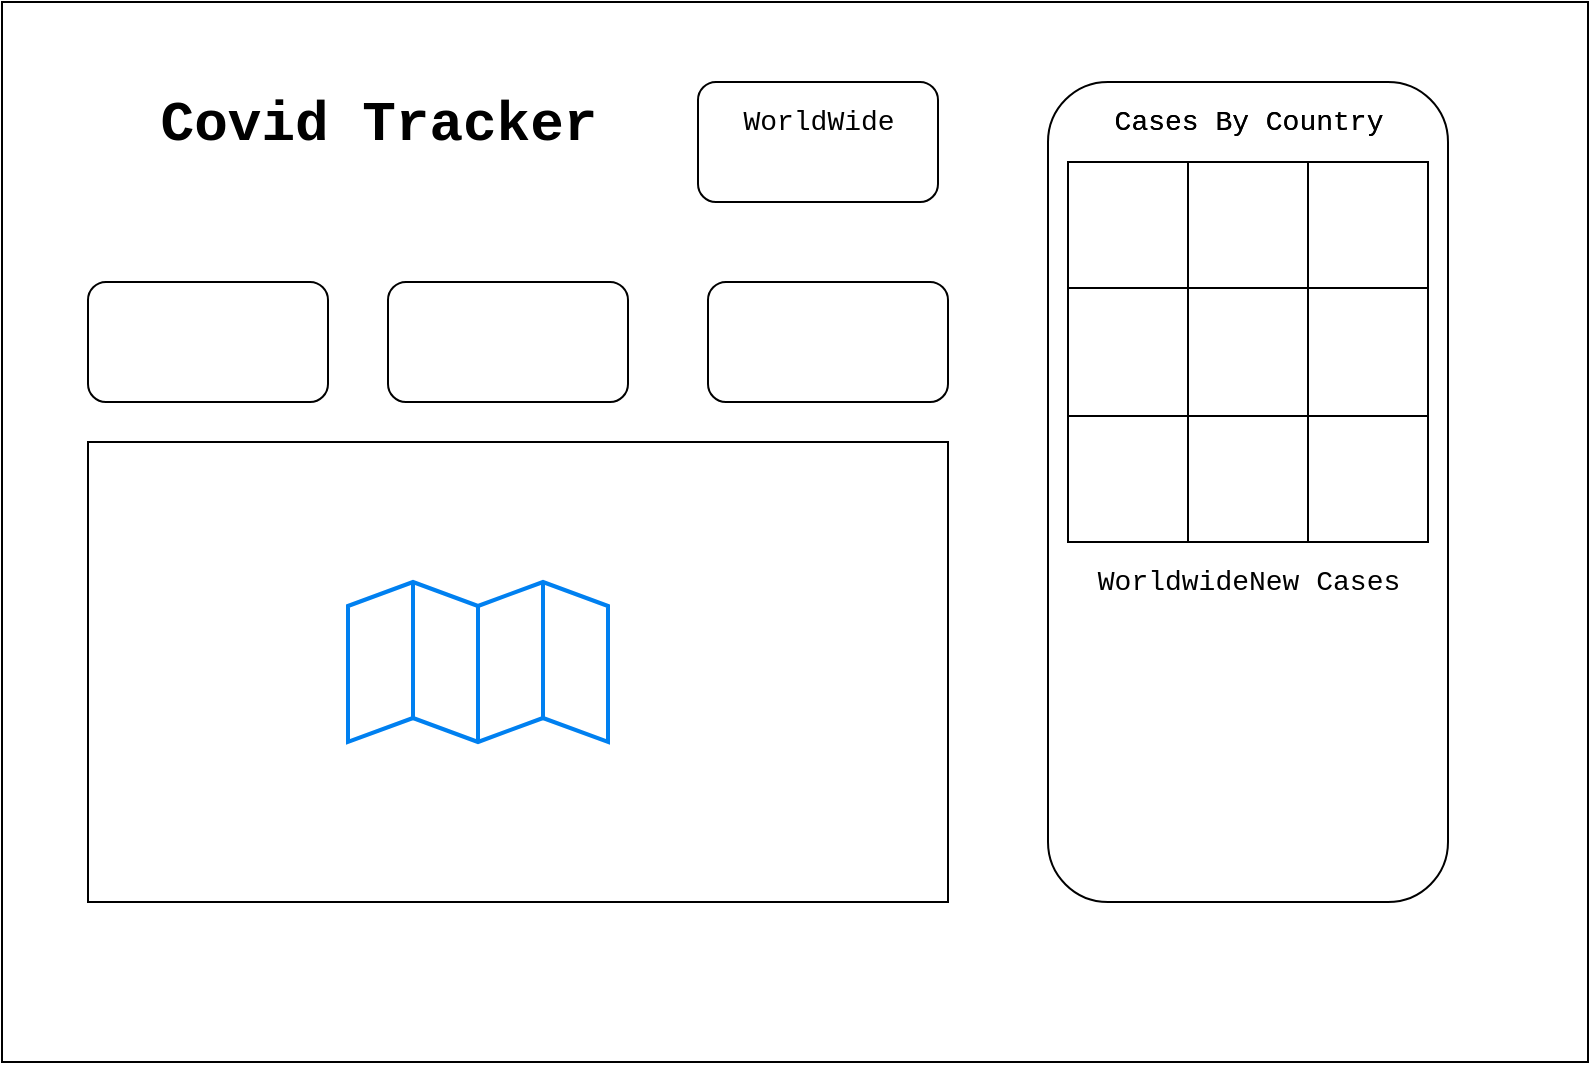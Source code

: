 <mxfile version="14.4.3" type="github">
  <diagram id="C5RBs43oDa-KdzZeNtuy" name="Page-1">
    <mxGraphModel dx="1384" dy="763" grid="1" gridSize="10" guides="1" tooltips="1" connect="1" arrows="1" fold="1" page="1" pageScale="1" pageWidth="827" pageHeight="1169" math="0" shadow="0">
      <root>
        <mxCell id="WIyWlLk6GJQsqaUBKTNV-0" />
        <mxCell id="WIyWlLk6GJQsqaUBKTNV-1" parent="WIyWlLk6GJQsqaUBKTNV-0" />
        <mxCell id="b9Cq8-wCvsMSWgGuS_vO-0" value="" style="rounded=0;whiteSpace=wrap;html=1;" vertex="1" parent="WIyWlLk6GJQsqaUBKTNV-1">
          <mxGeometry x="37" y="40" width="793" height="530" as="geometry" />
        </mxCell>
        <mxCell id="b9Cq8-wCvsMSWgGuS_vO-1" value="&lt;div style=&quot;font-size: 14px&quot;&gt;&lt;h1&gt;Covid Tracker&lt;/h1&gt;&lt;/div&gt;&lt;div style=&quot;font-size: 14px&quot;&gt;&lt;br style=&quot;font-size: 14px&quot;&gt;&lt;/div&gt;" style="text;html=1;resizable=0;autosize=1;align=center;verticalAlign=middle;points=[];fillColor=none;strokeColor=none;rounded=0;horizontal=1;fontSize=14;fontStyle=1;fontFamily=Courier New;" vertex="1" parent="WIyWlLk6GJQsqaUBKTNV-1">
          <mxGeometry x="110" y="70" width="230" height="80" as="geometry" />
        </mxCell>
        <mxCell id="b9Cq8-wCvsMSWgGuS_vO-3" value="" style="rounded=1;whiteSpace=wrap;html=1;fontFamily=Courier New;fontSize=14;fontStyle=1;" vertex="1" parent="WIyWlLk6GJQsqaUBKTNV-1">
          <mxGeometry x="385" y="80" width="120" height="60" as="geometry" />
        </mxCell>
        <mxCell id="b9Cq8-wCvsMSWgGuS_vO-4" value="WorldWide" style="text;html=1;resizable=0;autosize=1;align=center;verticalAlign=middle;points=[];fillColor=none;strokeColor=none;rounded=0;fontFamily=Courier New;fontSize=14;" vertex="1" parent="WIyWlLk6GJQsqaUBKTNV-1">
          <mxGeometry x="400" y="90" width="90" height="20" as="geometry" />
        </mxCell>
        <mxCell id="b9Cq8-wCvsMSWgGuS_vO-5" value="" style="rounded=1;whiteSpace=wrap;html=1;strokeColor=#000000;fontFamily=Courier New;fontSize=14;" vertex="1" parent="WIyWlLk6GJQsqaUBKTNV-1">
          <mxGeometry x="80" y="180" width="120" height="60" as="geometry" />
        </mxCell>
        <mxCell id="b9Cq8-wCvsMSWgGuS_vO-6" value="" style="rounded=1;whiteSpace=wrap;html=1;strokeColor=#000000;fontFamily=Courier New;fontSize=14;" vertex="1" parent="WIyWlLk6GJQsqaUBKTNV-1">
          <mxGeometry x="230" y="180" width="120" height="60" as="geometry" />
        </mxCell>
        <mxCell id="b9Cq8-wCvsMSWgGuS_vO-7" value="" style="rounded=1;whiteSpace=wrap;html=1;strokeColor=#000000;fontFamily=Courier New;fontSize=14;" vertex="1" parent="WIyWlLk6GJQsqaUBKTNV-1">
          <mxGeometry x="390" y="180" width="120" height="60" as="geometry" />
        </mxCell>
        <mxCell id="b9Cq8-wCvsMSWgGuS_vO-8" value="" style="rounded=0;whiteSpace=wrap;html=1;strokeColor=#000000;fontFamily=Courier New;fontSize=14;" vertex="1" parent="WIyWlLk6GJQsqaUBKTNV-1">
          <mxGeometry x="80" y="260" width="430" height="230" as="geometry" />
        </mxCell>
        <mxCell id="b9Cq8-wCvsMSWgGuS_vO-9" value="" style="html=1;verticalLabelPosition=bottom;align=center;labelBackgroundColor=#ffffff;verticalAlign=top;strokeWidth=2;strokeColor=#0080F0;shadow=0;dashed=0;shape=mxgraph.ios7.icons.map;fontFamily=Courier New;fontSize=14;" vertex="1" parent="WIyWlLk6GJQsqaUBKTNV-1">
          <mxGeometry x="210" y="330" width="130" height="80" as="geometry" />
        </mxCell>
        <mxCell id="b9Cq8-wCvsMSWgGuS_vO-10" value="" style="rounded=1;whiteSpace=wrap;html=1;strokeColor=#000000;fontFamily=Courier New;fontSize=14;" vertex="1" parent="WIyWlLk6GJQsqaUBKTNV-1">
          <mxGeometry x="560" y="80" width="200" height="410" as="geometry" />
        </mxCell>
        <mxCell id="b9Cq8-wCvsMSWgGuS_vO-11" value="Cases By Country" style="text;html=1;resizable=0;autosize=1;align=center;verticalAlign=middle;points=[];fillColor=none;strokeColor=none;rounded=0;fontFamily=Courier New;fontSize=14;" vertex="1" parent="WIyWlLk6GJQsqaUBKTNV-1">
          <mxGeometry x="590" y="90" width="140" height="20" as="geometry" />
        </mxCell>
        <mxCell id="b9Cq8-wCvsMSWgGuS_vO-12" value="" style="shape=image;html=1;verticalAlign=top;verticalLabelPosition=bottom;labelBackgroundColor=#ffffff;imageAspect=0;aspect=fixed;image=https://cdn4.iconfinder.com/data/icons/iphone-calculator-shopping-report/128/barChart.png;strokeColor=#000000;fontFamily=Courier New;fontSize=14;" vertex="1" parent="WIyWlLk6GJQsqaUBKTNV-1">
          <mxGeometry x="596" y="340" width="128" height="128" as="geometry" />
        </mxCell>
        <mxCell id="b9Cq8-wCvsMSWgGuS_vO-13" value="Cases By Country" style="text;html=1;resizable=0;autosize=1;align=center;verticalAlign=middle;points=[];fillColor=none;strokeColor=none;rounded=0;fontFamily=Courier New;fontSize=14;" vertex="1" parent="WIyWlLk6GJQsqaUBKTNV-1">
          <mxGeometry x="590" y="90" width="140" height="20" as="geometry" />
        </mxCell>
        <mxCell id="b9Cq8-wCvsMSWgGuS_vO-14" value="WorldwideNew Cases" style="text;html=1;resizable=0;autosize=1;align=center;verticalAlign=middle;points=[];fillColor=none;strokeColor=none;rounded=0;fontFamily=Courier New;fontSize=14;" vertex="1" parent="WIyWlLk6GJQsqaUBKTNV-1">
          <mxGeometry x="580" y="320" width="160" height="20" as="geometry" />
        </mxCell>
        <mxCell id="b9Cq8-wCvsMSWgGuS_vO-15" value="" style="shape=table;html=1;whiteSpace=wrap;startSize=0;container=1;collapsible=0;childLayout=tableLayout;strokeColor=#000000;fontFamily=Courier New;fontSize=14;" vertex="1" parent="WIyWlLk6GJQsqaUBKTNV-1">
          <mxGeometry x="570" y="120" width="180" height="190" as="geometry" />
        </mxCell>
        <mxCell id="b9Cq8-wCvsMSWgGuS_vO-16" value="" style="shape=partialRectangle;html=1;whiteSpace=wrap;collapsible=0;dropTarget=0;pointerEvents=0;fillColor=none;top=0;left=0;bottom=0;right=0;points=[[0,0.5],[1,0.5]];portConstraint=eastwest;" vertex="1" parent="b9Cq8-wCvsMSWgGuS_vO-15">
          <mxGeometry width="180" height="63" as="geometry" />
        </mxCell>
        <mxCell id="b9Cq8-wCvsMSWgGuS_vO-17" value="" style="shape=partialRectangle;html=1;whiteSpace=wrap;connectable=0;fillColor=none;top=0;left=0;bottom=0;right=0;overflow=hidden;" vertex="1" parent="b9Cq8-wCvsMSWgGuS_vO-16">
          <mxGeometry width="60" height="63" as="geometry" />
        </mxCell>
        <mxCell id="b9Cq8-wCvsMSWgGuS_vO-18" value="" style="shape=partialRectangle;html=1;whiteSpace=wrap;connectable=0;fillColor=none;top=0;left=0;bottom=0;right=0;overflow=hidden;" vertex="1" parent="b9Cq8-wCvsMSWgGuS_vO-16">
          <mxGeometry x="60" width="60" height="63" as="geometry" />
        </mxCell>
        <mxCell id="b9Cq8-wCvsMSWgGuS_vO-19" value="" style="shape=partialRectangle;html=1;whiteSpace=wrap;connectable=0;fillColor=none;top=0;left=0;bottom=0;right=0;overflow=hidden;" vertex="1" parent="b9Cq8-wCvsMSWgGuS_vO-16">
          <mxGeometry x="120" width="60" height="63" as="geometry" />
        </mxCell>
        <mxCell id="b9Cq8-wCvsMSWgGuS_vO-20" value="" style="shape=partialRectangle;html=1;whiteSpace=wrap;collapsible=0;dropTarget=0;pointerEvents=0;fillColor=none;top=0;left=0;bottom=0;right=0;points=[[0,0.5],[1,0.5]];portConstraint=eastwest;" vertex="1" parent="b9Cq8-wCvsMSWgGuS_vO-15">
          <mxGeometry y="63" width="180" height="64" as="geometry" />
        </mxCell>
        <mxCell id="b9Cq8-wCvsMSWgGuS_vO-21" value="" style="shape=partialRectangle;html=1;whiteSpace=wrap;connectable=0;fillColor=none;top=0;left=0;bottom=0;right=0;overflow=hidden;" vertex="1" parent="b9Cq8-wCvsMSWgGuS_vO-20">
          <mxGeometry width="60" height="64" as="geometry" />
        </mxCell>
        <mxCell id="b9Cq8-wCvsMSWgGuS_vO-22" value="" style="shape=partialRectangle;html=1;whiteSpace=wrap;connectable=0;fillColor=none;top=0;left=0;bottom=0;right=0;overflow=hidden;" vertex="1" parent="b9Cq8-wCvsMSWgGuS_vO-20">
          <mxGeometry x="60" width="60" height="64" as="geometry" />
        </mxCell>
        <mxCell id="b9Cq8-wCvsMSWgGuS_vO-23" value="" style="shape=partialRectangle;html=1;whiteSpace=wrap;connectable=0;fillColor=none;top=0;left=0;bottom=0;right=0;overflow=hidden;" vertex="1" parent="b9Cq8-wCvsMSWgGuS_vO-20">
          <mxGeometry x="120" width="60" height="64" as="geometry" />
        </mxCell>
        <mxCell id="b9Cq8-wCvsMSWgGuS_vO-24" value="" style="shape=partialRectangle;html=1;whiteSpace=wrap;collapsible=0;dropTarget=0;pointerEvents=0;fillColor=none;top=0;left=0;bottom=0;right=0;points=[[0,0.5],[1,0.5]];portConstraint=eastwest;" vertex="1" parent="b9Cq8-wCvsMSWgGuS_vO-15">
          <mxGeometry y="127" width="180" height="63" as="geometry" />
        </mxCell>
        <mxCell id="b9Cq8-wCvsMSWgGuS_vO-25" value="" style="shape=partialRectangle;html=1;whiteSpace=wrap;connectable=0;fillColor=none;top=0;left=0;bottom=0;right=0;overflow=hidden;" vertex="1" parent="b9Cq8-wCvsMSWgGuS_vO-24">
          <mxGeometry width="60" height="63" as="geometry" />
        </mxCell>
        <mxCell id="b9Cq8-wCvsMSWgGuS_vO-26" value="" style="shape=partialRectangle;html=1;whiteSpace=wrap;connectable=0;fillColor=none;top=0;left=0;bottom=0;right=0;overflow=hidden;" vertex="1" parent="b9Cq8-wCvsMSWgGuS_vO-24">
          <mxGeometry x="60" width="60" height="63" as="geometry" />
        </mxCell>
        <mxCell id="b9Cq8-wCvsMSWgGuS_vO-27" value="" style="shape=partialRectangle;html=1;whiteSpace=wrap;connectable=0;fillColor=none;top=0;left=0;bottom=0;right=0;overflow=hidden;" vertex="1" parent="b9Cq8-wCvsMSWgGuS_vO-24">
          <mxGeometry x="120" width="60" height="63" as="geometry" />
        </mxCell>
      </root>
    </mxGraphModel>
  </diagram>
</mxfile>
